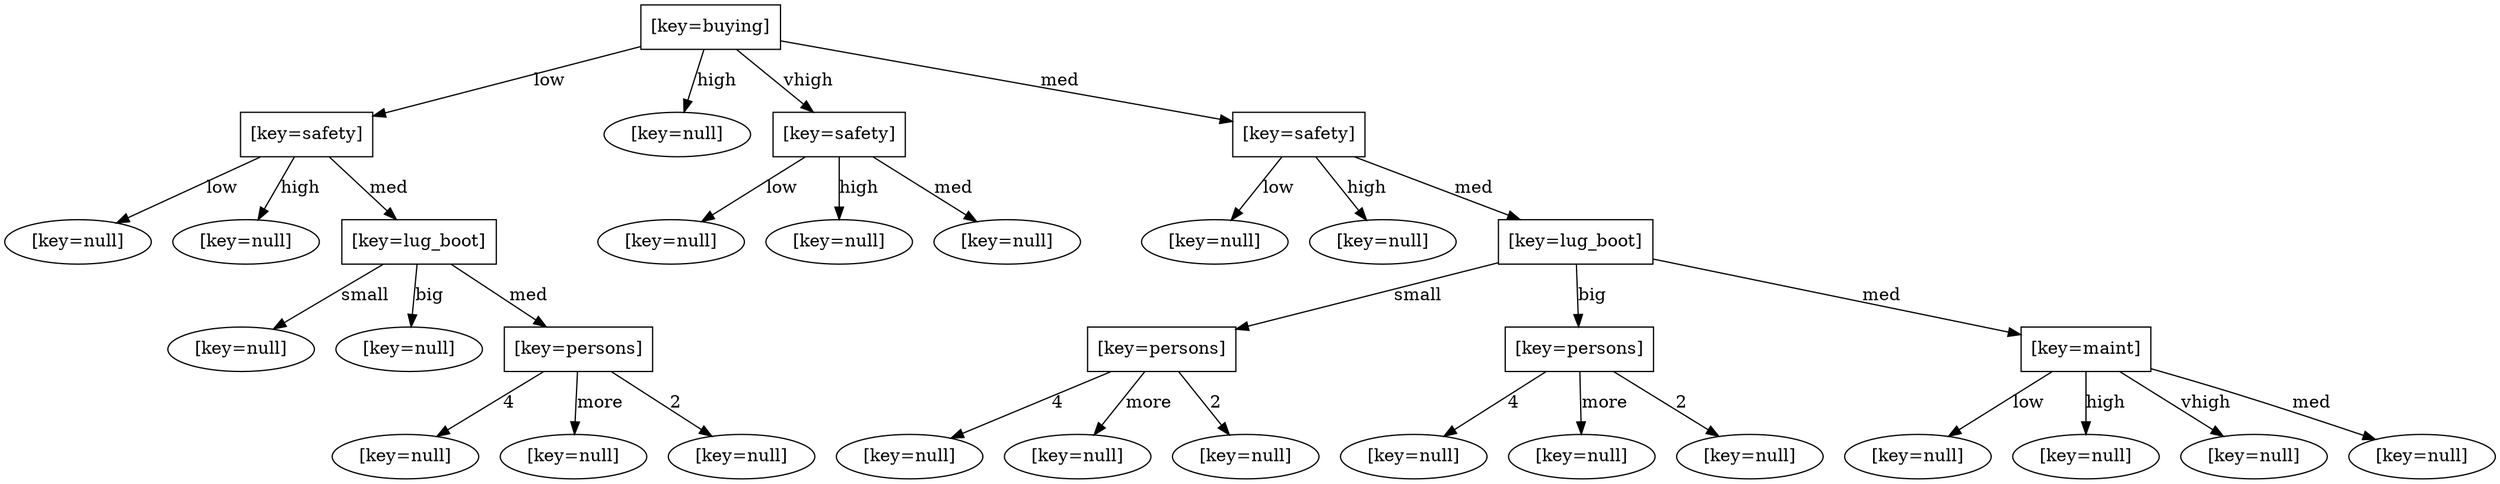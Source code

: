 digraph G {
	11898483  [label="[key=buying]", shape=box];
	26950939  [label="[key=safety]", shape=box];
	11898483 -> 26950939 [label="low"];
	13157304  [label="[key=null]", shape=ellipse];
	26950939 -> 13157304 [label="low"];
	11112055  [label="[key=null]", shape=ellipse];
	26950939 -> 11112055 [label="high"];
	29900169  [label="[key=lug_boot]", shape=box];
	26950939 -> 29900169 [label="med"];
	20973025  [label="[key=null]", shape=ellipse];
	29900169 -> 20973025 [label="small"];
	4323441  [label="[key=null]", shape=ellipse];
	29900169 -> 4323441 [label="big"];
	18740246  [label="[key=persons]", shape=box];
	29900169 -> 18740246 [label="med"];
	25417229  [label="[key=null]", shape=ellipse];
	18740246 -> 25417229 [label="4"];
	5906027  [label="[key=null]", shape=ellipse];
	18740246 -> 5906027 [label="more"];
	8591756  [label="[key=null]", shape=ellipse];
	18740246 -> 8591756 [label="2"];
	16932767  [label="[key=null]", shape=ellipse];
	11898483 -> 16932767 [label="high"];
	13887551  [label="[key=safety]", shape=box];
	11898483 -> 13887551 [label="vhigh"];
	3445500  [label="[key=null]", shape=ellipse];
	13887551 -> 3445500 [label="low"];
	27134356  [label="[key=null]", shape=ellipse];
	13887551 -> 27134356 [label="high"];
	18229945  [label="[key=null]", shape=ellipse];
	13887551 -> 18229945 [label="med"];
	5167690  [label="[key=safety]", shape=box];
	11898483 -> 5167690 [label="med"];
	14510823  [label="[key=null]", shape=ellipse];
	5167690 -> 14510823 [label="low"];
	9793387  [label="[key=null]", shape=ellipse];
	5167690 -> 9793387 [label="high"];
	12970890  [label="[key=lug_boot]", shape=box];
	5167690 -> 12970890 [label="med"];
	32158059  [label="[key=persons]", shape=box];
	12970890 -> 32158059 [label="small"];
	19270044  [label="[key=null]", shape=ellipse];
	32158059 -> 19270044 [label="4"];
	4254883  [label="[key=null]", shape=ellipse];
	32158059 -> 4254883 [label="more"];
	7332688  [label="[key=null]", shape=ellipse];
	32158059 -> 7332688 [label="2"];
	28619797  [label="[key=persons]", shape=box];
	12970890 -> 28619797 [label="big"];
	10149359  [label="[key=null]", shape=ellipse];
	28619797 -> 10149359 [label="4"];
	23107602  [label="[key=null]", shape=ellipse];
	28619797 -> 23107602 [label="more"];
	10479955  [label="[key=null]", shape=ellipse];
	28619797 -> 10479955 [label="2"];
	9399652  [label="[key=maint]", shape=box];
	12970890 -> 9399652 [label="med"];
	5701400  [label="[key=null]", shape=ellipse];
	9399652 -> 5701400 [label="low"];
	25538827  [label="[key=null]", shape=ellipse];
	9399652 -> 25538827 [label="high"];
	2775646  [label="[key=null]", shape=ellipse];
	9399652 -> 2775646 [label="vhigh"];
	9632368  [label="[key=null]", shape=ellipse];
	9399652 -> 9632368 [label="med"];
}

